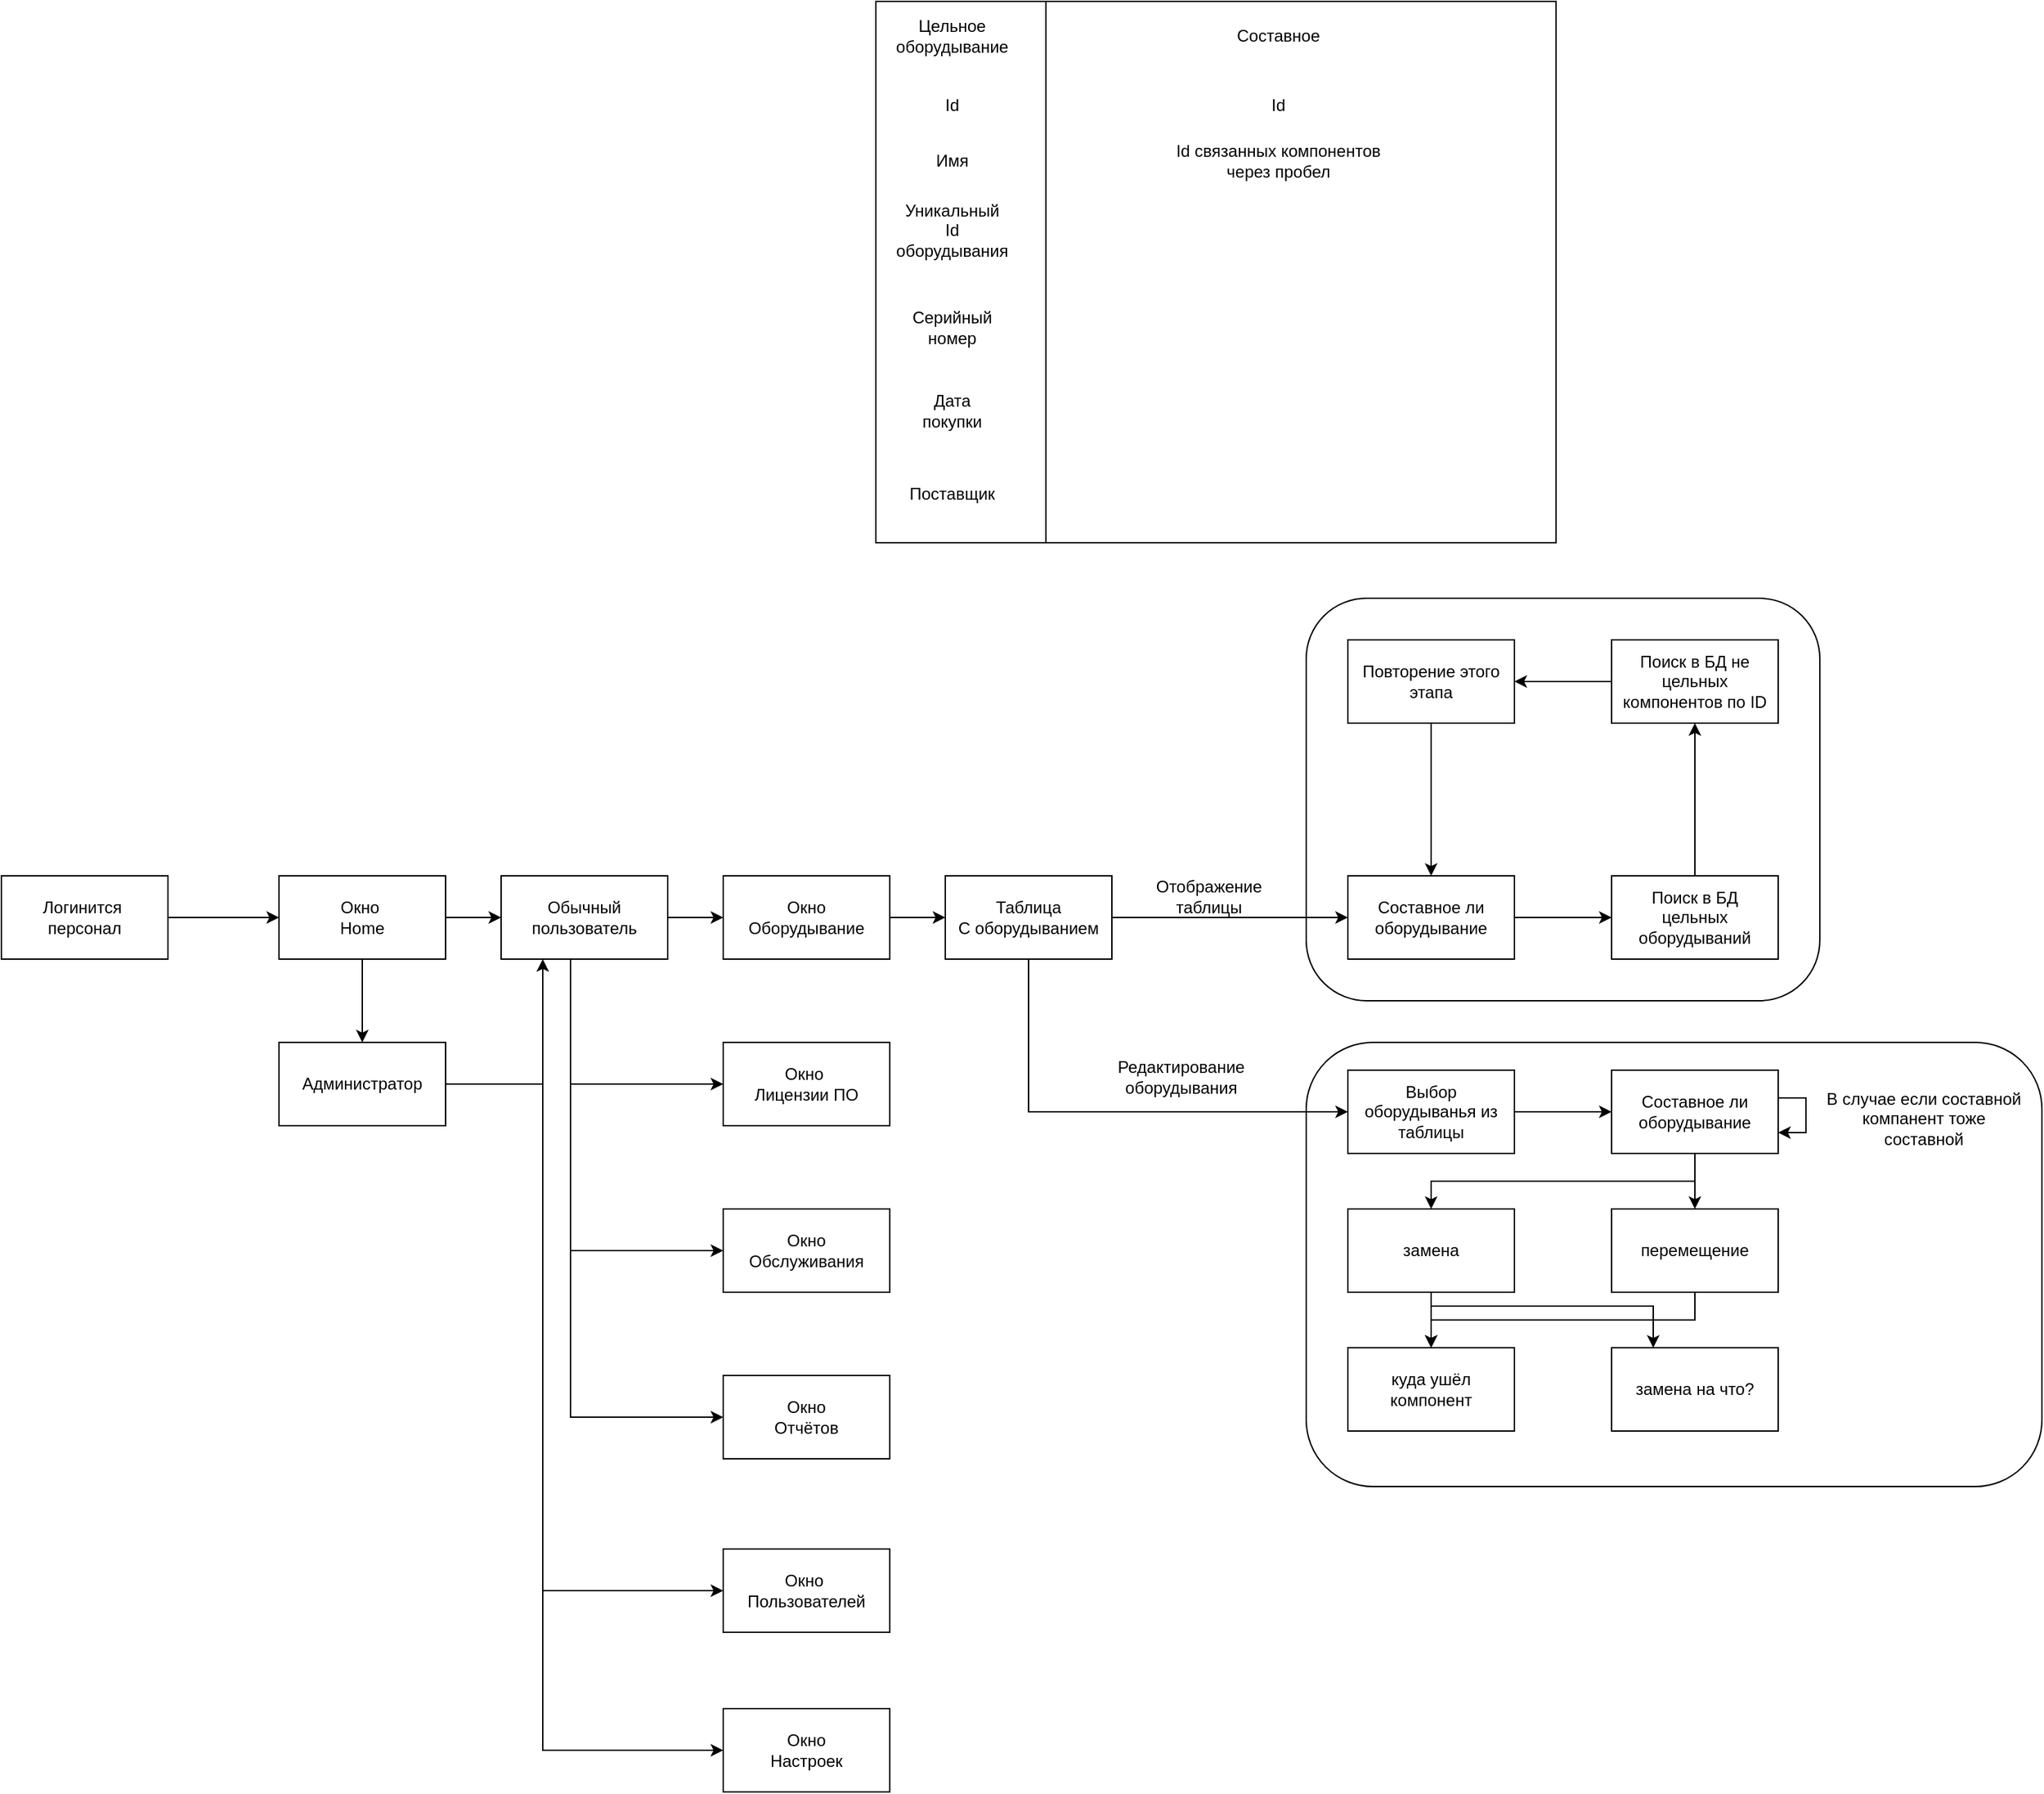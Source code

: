 <mxfile version="26.2.14">
  <diagram name="Страница — 1" id="xTnksoeDkbkGy9qwkQ83">
    <mxGraphModel dx="1042" dy="1749" grid="1" gridSize="10" guides="1" tooltips="1" connect="1" arrows="1" fold="1" page="1" pageScale="1" pageWidth="827" pageHeight="1169" math="0" shadow="0">
      <root>
        <mxCell id="0" />
        <mxCell id="1" parent="0" />
        <mxCell id="0FeiDIV4A2AakAv4v174-45" value="" style="rounded=1;whiteSpace=wrap;html=1;" vertex="1" parent="1">
          <mxGeometry x="980" y="160" width="530" height="320" as="geometry" />
        </mxCell>
        <mxCell id="0FeiDIV4A2AakAv4v174-43" value="" style="rounded=1;whiteSpace=wrap;html=1;" vertex="1" parent="1">
          <mxGeometry x="980" y="-160" width="370" height="290" as="geometry" />
        </mxCell>
        <mxCell id="0FeiDIV4A2AakAv4v174-3" style="edgeStyle=orthogonalEdgeStyle;rounded=0;orthogonalLoop=1;jettySize=auto;html=1;entryX=0;entryY=0.5;entryDx=0;entryDy=0;" edge="1" parent="1" source="0FeiDIV4A2AakAv4v174-1" target="0FeiDIV4A2AakAv4v174-2">
          <mxGeometry relative="1" as="geometry" />
        </mxCell>
        <mxCell id="0FeiDIV4A2AakAv4v174-1" value="Логинится&amp;nbsp;&lt;div&gt;персонал&lt;/div&gt;" style="rounded=0;whiteSpace=wrap;html=1;" vertex="1" parent="1">
          <mxGeometry x="40" y="40" width="120" height="60" as="geometry" />
        </mxCell>
        <mxCell id="0FeiDIV4A2AakAv4v174-16" style="edgeStyle=orthogonalEdgeStyle;rounded=0;orthogonalLoop=1;jettySize=auto;html=1;entryX=0;entryY=0.5;entryDx=0;entryDy=0;" edge="1" parent="1" source="0FeiDIV4A2AakAv4v174-2" target="0FeiDIV4A2AakAv4v174-15">
          <mxGeometry relative="1" as="geometry" />
        </mxCell>
        <mxCell id="0FeiDIV4A2AakAv4v174-21" style="edgeStyle=orthogonalEdgeStyle;rounded=0;orthogonalLoop=1;jettySize=auto;html=1;entryX=0.5;entryY=0;entryDx=0;entryDy=0;" edge="1" parent="1" source="0FeiDIV4A2AakAv4v174-2" target="0FeiDIV4A2AakAv4v174-13">
          <mxGeometry relative="1" as="geometry" />
        </mxCell>
        <mxCell id="0FeiDIV4A2AakAv4v174-2" value="Окно&amp;nbsp;&lt;div&gt;Home&lt;/div&gt;" style="rounded=0;whiteSpace=wrap;html=1;" vertex="1" parent="1">
          <mxGeometry x="240" y="40" width="120" height="60" as="geometry" />
        </mxCell>
        <mxCell id="0FeiDIV4A2AakAv4v174-28" style="edgeStyle=orthogonalEdgeStyle;rounded=0;orthogonalLoop=1;jettySize=auto;html=1;entryX=0;entryY=0.5;entryDx=0;entryDy=0;" edge="1" parent="1" source="0FeiDIV4A2AakAv4v174-4" target="0FeiDIV4A2AakAv4v174-27">
          <mxGeometry relative="1" as="geometry" />
        </mxCell>
        <mxCell id="0FeiDIV4A2AakAv4v174-4" value="Окно&lt;br&gt;Оборудывание" style="rounded=0;whiteSpace=wrap;html=1;" vertex="1" parent="1">
          <mxGeometry x="560" y="40" width="120" height="60" as="geometry" />
        </mxCell>
        <mxCell id="0FeiDIV4A2AakAv4v174-6" value="Окно&amp;nbsp;&lt;div&gt;Лицензии ПО&lt;/div&gt;" style="rounded=0;whiteSpace=wrap;html=1;" vertex="1" parent="1">
          <mxGeometry x="560" y="160" width="120" height="60" as="geometry" />
        </mxCell>
        <mxCell id="0FeiDIV4A2AakAv4v174-8" value="Окно&lt;div&gt;Обслуживания&lt;/div&gt;" style="rounded=0;whiteSpace=wrap;html=1;" vertex="1" parent="1">
          <mxGeometry x="560" y="280" width="120" height="60" as="geometry" />
        </mxCell>
        <mxCell id="0FeiDIV4A2AakAv4v174-11" value="Окно&lt;br&gt;Отчётов" style="rounded=0;whiteSpace=wrap;html=1;" vertex="1" parent="1">
          <mxGeometry x="560" y="400" width="120" height="60" as="geometry" />
        </mxCell>
        <mxCell id="0FeiDIV4A2AakAv4v174-22" style="edgeStyle=orthogonalEdgeStyle;rounded=0;orthogonalLoop=1;jettySize=auto;html=1;entryX=0.25;entryY=1;entryDx=0;entryDy=0;" edge="1" parent="1" source="0FeiDIV4A2AakAv4v174-13" target="0FeiDIV4A2AakAv4v174-15">
          <mxGeometry relative="1" as="geometry" />
        </mxCell>
        <mxCell id="0FeiDIV4A2AakAv4v174-24" style="edgeStyle=orthogonalEdgeStyle;rounded=0;orthogonalLoop=1;jettySize=auto;html=1;entryX=0;entryY=0.5;entryDx=0;entryDy=0;" edge="1" parent="1" source="0FeiDIV4A2AakAv4v174-13" target="0FeiDIV4A2AakAv4v174-23">
          <mxGeometry relative="1" as="geometry">
            <Array as="points">
              <mxPoint x="430" y="190" />
              <mxPoint x="430" y="555" />
            </Array>
          </mxGeometry>
        </mxCell>
        <mxCell id="0FeiDIV4A2AakAv4v174-26" style="edgeStyle=orthogonalEdgeStyle;rounded=0;orthogonalLoop=1;jettySize=auto;html=1;entryX=0;entryY=0.5;entryDx=0;entryDy=0;" edge="1" parent="1" source="0FeiDIV4A2AakAv4v174-13" target="0FeiDIV4A2AakAv4v174-25">
          <mxGeometry relative="1" as="geometry">
            <Array as="points">
              <mxPoint x="430" y="190" />
              <mxPoint x="430" y="670" />
            </Array>
          </mxGeometry>
        </mxCell>
        <mxCell id="0FeiDIV4A2AakAv4v174-13" value="Администратор" style="rounded=0;whiteSpace=wrap;html=1;" vertex="1" parent="1">
          <mxGeometry x="240" y="160" width="120" height="60" as="geometry" />
        </mxCell>
        <mxCell id="0FeiDIV4A2AakAv4v174-17" style="edgeStyle=orthogonalEdgeStyle;rounded=0;orthogonalLoop=1;jettySize=auto;html=1;entryX=0;entryY=0.5;entryDx=0;entryDy=0;" edge="1" parent="1" source="0FeiDIV4A2AakAv4v174-15" target="0FeiDIV4A2AakAv4v174-4">
          <mxGeometry relative="1" as="geometry" />
        </mxCell>
        <mxCell id="0FeiDIV4A2AakAv4v174-18" style="edgeStyle=orthogonalEdgeStyle;rounded=0;orthogonalLoop=1;jettySize=auto;html=1;entryX=0;entryY=0.5;entryDx=0;entryDy=0;" edge="1" parent="1" source="0FeiDIV4A2AakAv4v174-15" target="0FeiDIV4A2AakAv4v174-6">
          <mxGeometry relative="1" as="geometry">
            <Array as="points">
              <mxPoint x="450" y="190" />
            </Array>
          </mxGeometry>
        </mxCell>
        <mxCell id="0FeiDIV4A2AakAv4v174-19" style="edgeStyle=orthogonalEdgeStyle;rounded=0;orthogonalLoop=1;jettySize=auto;html=1;entryX=0;entryY=0.5;entryDx=0;entryDy=0;" edge="1" parent="1" source="0FeiDIV4A2AakAv4v174-15" target="0FeiDIV4A2AakAv4v174-8">
          <mxGeometry relative="1" as="geometry">
            <Array as="points">
              <mxPoint x="450" y="310" />
            </Array>
          </mxGeometry>
        </mxCell>
        <mxCell id="0FeiDIV4A2AakAv4v174-20" style="edgeStyle=orthogonalEdgeStyle;rounded=0;orthogonalLoop=1;jettySize=auto;html=1;entryX=0;entryY=0.5;entryDx=0;entryDy=0;" edge="1" parent="1" source="0FeiDIV4A2AakAv4v174-15" target="0FeiDIV4A2AakAv4v174-11">
          <mxGeometry relative="1" as="geometry">
            <Array as="points">
              <mxPoint x="450" y="430" />
            </Array>
          </mxGeometry>
        </mxCell>
        <mxCell id="0FeiDIV4A2AakAv4v174-15" value="Обычный пользователь" style="rounded=0;whiteSpace=wrap;html=1;" vertex="1" parent="1">
          <mxGeometry x="400" y="40" width="120" height="60" as="geometry" />
        </mxCell>
        <mxCell id="0FeiDIV4A2AakAv4v174-23" value="Окно&amp;nbsp;&lt;div&gt;Пользователей&lt;/div&gt;" style="rounded=0;whiteSpace=wrap;html=1;" vertex="1" parent="1">
          <mxGeometry x="560" y="525" width="120" height="60" as="geometry" />
        </mxCell>
        <mxCell id="0FeiDIV4A2AakAv4v174-25" value="Окно &lt;br&gt;Настроек" style="rounded=0;whiteSpace=wrap;html=1;" vertex="1" parent="1">
          <mxGeometry x="560" y="640" width="120" height="60" as="geometry" />
        </mxCell>
        <mxCell id="0FeiDIV4A2AakAv4v174-30" style="edgeStyle=orthogonalEdgeStyle;rounded=0;orthogonalLoop=1;jettySize=auto;html=1;" edge="1" parent="1" source="0FeiDIV4A2AakAv4v174-27" target="0FeiDIV4A2AakAv4v174-29">
          <mxGeometry relative="1" as="geometry" />
        </mxCell>
        <mxCell id="0FeiDIV4A2AakAv4v174-47" style="edgeStyle=orthogonalEdgeStyle;rounded=0;orthogonalLoop=1;jettySize=auto;html=1;entryX=0;entryY=0.5;entryDx=0;entryDy=0;" edge="1" parent="1" source="0FeiDIV4A2AakAv4v174-27" target="0FeiDIV4A2AakAv4v174-46">
          <mxGeometry relative="1" as="geometry">
            <Array as="points">
              <mxPoint x="780" y="210" />
            </Array>
          </mxGeometry>
        </mxCell>
        <mxCell id="0FeiDIV4A2AakAv4v174-27" value="Таблица&lt;div&gt;С оборудыванием&lt;/div&gt;" style="rounded=0;whiteSpace=wrap;html=1;" vertex="1" parent="1">
          <mxGeometry x="720" y="40" width="120" height="60" as="geometry" />
        </mxCell>
        <mxCell id="0FeiDIV4A2AakAv4v174-32" style="edgeStyle=orthogonalEdgeStyle;rounded=0;orthogonalLoop=1;jettySize=auto;html=1;entryX=0;entryY=0.5;entryDx=0;entryDy=0;" edge="1" parent="1" source="0FeiDIV4A2AakAv4v174-29" target="0FeiDIV4A2AakAv4v174-31">
          <mxGeometry relative="1" as="geometry" />
        </mxCell>
        <mxCell id="0FeiDIV4A2AakAv4v174-34" style="edgeStyle=orthogonalEdgeStyle;rounded=0;orthogonalLoop=1;jettySize=auto;html=1;entryX=0.5;entryY=1;entryDx=0;entryDy=0;" edge="1" parent="1" source="0FeiDIV4A2AakAv4v174-29" target="0FeiDIV4A2AakAv4v174-33">
          <mxGeometry relative="1" as="geometry" />
        </mxCell>
        <mxCell id="0FeiDIV4A2AakAv4v174-29" value="Составное ли оборудывание" style="rounded=0;whiteSpace=wrap;html=1;" vertex="1" parent="1">
          <mxGeometry x="1010" y="40" width="120" height="60" as="geometry" />
        </mxCell>
        <mxCell id="0FeiDIV4A2AakAv4v174-31" value="Поиск в БД&lt;div&gt;цельных оборудываний&lt;/div&gt;" style="rounded=0;whiteSpace=wrap;html=1;" vertex="1" parent="1">
          <mxGeometry x="1200" y="40" width="120" height="60" as="geometry" />
        </mxCell>
        <mxCell id="0FeiDIV4A2AakAv4v174-41" style="edgeStyle=orthogonalEdgeStyle;rounded=0;orthogonalLoop=1;jettySize=auto;html=1;entryX=1;entryY=0.5;entryDx=0;entryDy=0;" edge="1" parent="1" source="0FeiDIV4A2AakAv4v174-33" target="0FeiDIV4A2AakAv4v174-35">
          <mxGeometry relative="1" as="geometry" />
        </mxCell>
        <mxCell id="0FeiDIV4A2AakAv4v174-33" value="Поиск в БД не цельных компонентов по ID" style="rounded=0;whiteSpace=wrap;html=1;" vertex="1" parent="1">
          <mxGeometry x="1200" y="-130" width="120" height="60" as="geometry" />
        </mxCell>
        <mxCell id="0FeiDIV4A2AakAv4v174-42" style="edgeStyle=orthogonalEdgeStyle;rounded=0;orthogonalLoop=1;jettySize=auto;html=1;entryX=0.5;entryY=0;entryDx=0;entryDy=0;" edge="1" parent="1" source="0FeiDIV4A2AakAv4v174-35" target="0FeiDIV4A2AakAv4v174-29">
          <mxGeometry relative="1" as="geometry" />
        </mxCell>
        <mxCell id="0FeiDIV4A2AakAv4v174-35" value="Повторение этого этапа" style="rounded=0;whiteSpace=wrap;html=1;" vertex="1" parent="1">
          <mxGeometry x="1010" y="-130" width="120" height="60" as="geometry" />
        </mxCell>
        <mxCell id="0FeiDIV4A2AakAv4v174-44" value="Отображение таблицы" style="text;html=1;align=center;verticalAlign=middle;whiteSpace=wrap;rounded=0;" vertex="1" parent="1">
          <mxGeometry x="880" y="40" width="60" height="30" as="geometry" />
        </mxCell>
        <mxCell id="0FeiDIV4A2AakAv4v174-50" style="edgeStyle=orthogonalEdgeStyle;rounded=0;orthogonalLoop=1;jettySize=auto;html=1;entryX=0;entryY=0.5;entryDx=0;entryDy=0;" edge="1" parent="1" source="0FeiDIV4A2AakAv4v174-46" target="0FeiDIV4A2AakAv4v174-49">
          <mxGeometry relative="1" as="geometry" />
        </mxCell>
        <mxCell id="0FeiDIV4A2AakAv4v174-46" value="Выбор оборудыванья из таблицы" style="rounded=0;whiteSpace=wrap;html=1;" vertex="1" parent="1">
          <mxGeometry x="1010" y="180" width="120" height="60" as="geometry" />
        </mxCell>
        <mxCell id="0FeiDIV4A2AakAv4v174-48" value="Редактирование оборудывания" style="text;html=1;align=center;verticalAlign=middle;whiteSpace=wrap;rounded=0;" vertex="1" parent="1">
          <mxGeometry x="860" y="170" width="60" height="30" as="geometry" />
        </mxCell>
        <mxCell id="0FeiDIV4A2AakAv4v174-52" style="edgeStyle=orthogonalEdgeStyle;rounded=0;orthogonalLoop=1;jettySize=auto;html=1;" edge="1" parent="1" source="0FeiDIV4A2AakAv4v174-49" target="0FeiDIV4A2AakAv4v174-51">
          <mxGeometry relative="1" as="geometry" />
        </mxCell>
        <mxCell id="0FeiDIV4A2AakAv4v174-54" style="edgeStyle=orthogonalEdgeStyle;rounded=0;orthogonalLoop=1;jettySize=auto;html=1;entryX=0.5;entryY=0;entryDx=0;entryDy=0;" edge="1" parent="1" source="0FeiDIV4A2AakAv4v174-49" target="0FeiDIV4A2AakAv4v174-53">
          <mxGeometry relative="1" as="geometry">
            <Array as="points">
              <mxPoint x="1260" y="260" />
              <mxPoint x="1070" y="260" />
            </Array>
          </mxGeometry>
        </mxCell>
        <mxCell id="0FeiDIV4A2AakAv4v174-49" value="Составное ли оборудывание" style="rounded=0;whiteSpace=wrap;html=1;" vertex="1" parent="1">
          <mxGeometry x="1200" y="180" width="120" height="60" as="geometry" />
        </mxCell>
        <mxCell id="0FeiDIV4A2AakAv4v174-57" style="edgeStyle=orthogonalEdgeStyle;rounded=0;orthogonalLoop=1;jettySize=auto;html=1;entryX=0.5;entryY=0;entryDx=0;entryDy=0;" edge="1" parent="1" source="0FeiDIV4A2AakAv4v174-51" target="0FeiDIV4A2AakAv4v174-55">
          <mxGeometry relative="1" as="geometry">
            <Array as="points">
              <mxPoint x="1260" y="360" />
              <mxPoint x="1070" y="360" />
            </Array>
          </mxGeometry>
        </mxCell>
        <mxCell id="0FeiDIV4A2AakAv4v174-51" value="перемещение" style="rounded=0;whiteSpace=wrap;html=1;" vertex="1" parent="1">
          <mxGeometry x="1200" y="280" width="120" height="60" as="geometry" />
        </mxCell>
        <mxCell id="0FeiDIV4A2AakAv4v174-56" style="edgeStyle=orthogonalEdgeStyle;rounded=0;orthogonalLoop=1;jettySize=auto;html=1;entryX=0.5;entryY=0;entryDx=0;entryDy=0;" edge="1" parent="1" source="0FeiDIV4A2AakAv4v174-53" target="0FeiDIV4A2AakAv4v174-55">
          <mxGeometry relative="1" as="geometry" />
        </mxCell>
        <mxCell id="0FeiDIV4A2AakAv4v174-61" style="edgeStyle=orthogonalEdgeStyle;rounded=0;orthogonalLoop=1;jettySize=auto;html=1;entryX=0.25;entryY=0;entryDx=0;entryDy=0;" edge="1" parent="1" source="0FeiDIV4A2AakAv4v174-53" target="0FeiDIV4A2AakAv4v174-58">
          <mxGeometry relative="1" as="geometry">
            <Array as="points">
              <mxPoint x="1070" y="350" />
              <mxPoint x="1230" y="350" />
            </Array>
          </mxGeometry>
        </mxCell>
        <mxCell id="0FeiDIV4A2AakAv4v174-53" value="замена" style="rounded=0;whiteSpace=wrap;html=1;" vertex="1" parent="1">
          <mxGeometry x="1010" y="280" width="120" height="60" as="geometry" />
        </mxCell>
        <mxCell id="0FeiDIV4A2AakAv4v174-55" value="куда ушёл компонент" style="rounded=0;whiteSpace=wrap;html=1;" vertex="1" parent="1">
          <mxGeometry x="1010" y="380" width="120" height="60" as="geometry" />
        </mxCell>
        <mxCell id="0FeiDIV4A2AakAv4v174-58" value="замена на что?" style="rounded=0;whiteSpace=wrap;html=1;" vertex="1" parent="1">
          <mxGeometry x="1200" y="380" width="120" height="60" as="geometry" />
        </mxCell>
        <mxCell id="0FeiDIV4A2AakAv4v174-63" style="edgeStyle=orthogonalEdgeStyle;rounded=0;orthogonalLoop=1;jettySize=auto;html=1;entryX=1;entryY=0.75;entryDx=0;entryDy=0;" edge="1" parent="1" source="0FeiDIV4A2AakAv4v174-49" target="0FeiDIV4A2AakAv4v174-49">
          <mxGeometry relative="1" as="geometry">
            <Array as="points">
              <mxPoint x="1340" y="200" />
              <mxPoint x="1340" y="225" />
            </Array>
          </mxGeometry>
        </mxCell>
        <mxCell id="0FeiDIV4A2AakAv4v174-64" value="В случае если составной компанент тоже составной" style="text;html=1;align=center;verticalAlign=middle;whiteSpace=wrap;rounded=0;" vertex="1" parent="1">
          <mxGeometry x="1350" y="200" width="150" height="30" as="geometry" />
        </mxCell>
        <mxCell id="0FeiDIV4A2AakAv4v174-68" value="" style="rounded=0;whiteSpace=wrap;html=1;" vertex="1" parent="1">
          <mxGeometry x="670" y="-590" width="490" height="390" as="geometry" />
        </mxCell>
        <mxCell id="0FeiDIV4A2AakAv4v174-69" value="Цельное оборудывание" style="text;html=1;align=center;verticalAlign=middle;whiteSpace=wrap;rounded=0;" vertex="1" parent="1">
          <mxGeometry x="680" y="-580" width="90" height="30" as="geometry" />
        </mxCell>
        <mxCell id="0FeiDIV4A2AakAv4v174-70" value="" style="endArrow=none;html=1;rounded=0;exitX=0.25;exitY=1;exitDx=0;exitDy=0;entryX=0.25;entryY=0;entryDx=0;entryDy=0;" edge="1" parent="1" source="0FeiDIV4A2AakAv4v174-68" target="0FeiDIV4A2AakAv4v174-68">
          <mxGeometry width="50" height="50" relative="1" as="geometry">
            <mxPoint x="870" y="-480" as="sourcePoint" />
            <mxPoint x="920" y="-530" as="targetPoint" />
          </mxGeometry>
        </mxCell>
        <mxCell id="0FeiDIV4A2AakAv4v174-71" value="Id" style="text;html=1;align=center;verticalAlign=middle;whiteSpace=wrap;rounded=0;" vertex="1" parent="1">
          <mxGeometry x="695" y="-530" width="60" height="30" as="geometry" />
        </mxCell>
        <mxCell id="0FeiDIV4A2AakAv4v174-72" value="Имя" style="text;html=1;align=center;verticalAlign=middle;whiteSpace=wrap;rounded=0;" vertex="1" parent="1">
          <mxGeometry x="695" y="-490" width="60" height="30" as="geometry" />
        </mxCell>
        <mxCell id="0FeiDIV4A2AakAv4v174-73" value="Уникальный Id оборудывания" style="text;html=1;align=center;verticalAlign=middle;whiteSpace=wrap;rounded=0;" vertex="1" parent="1">
          <mxGeometry x="695" y="-440" width="60" height="30" as="geometry" />
        </mxCell>
        <mxCell id="0FeiDIV4A2AakAv4v174-74" value="Серийный номер" style="text;html=1;align=center;verticalAlign=middle;whiteSpace=wrap;rounded=0;" vertex="1" parent="1">
          <mxGeometry x="695" y="-370" width="60" height="30" as="geometry" />
        </mxCell>
        <mxCell id="0FeiDIV4A2AakAv4v174-75" value="Дата покупки" style="text;html=1;align=center;verticalAlign=middle;whiteSpace=wrap;rounded=0;" vertex="1" parent="1">
          <mxGeometry x="695" y="-310" width="60" height="30" as="geometry" />
        </mxCell>
        <mxCell id="0FeiDIV4A2AakAv4v174-76" value="Поставщик" style="text;html=1;align=center;verticalAlign=middle;whiteSpace=wrap;rounded=0;" vertex="1" parent="1">
          <mxGeometry x="695" y="-250" width="60" height="30" as="geometry" />
        </mxCell>
        <mxCell id="0FeiDIV4A2AakAv4v174-77" value="Составное" style="text;html=1;align=center;verticalAlign=middle;whiteSpace=wrap;rounded=0;" vertex="1" parent="1">
          <mxGeometry x="930" y="-580" width="60" height="30" as="geometry" />
        </mxCell>
        <mxCell id="0FeiDIV4A2AakAv4v174-78" value="Id" style="text;html=1;align=center;verticalAlign=middle;whiteSpace=wrap;rounded=0;" vertex="1" parent="1">
          <mxGeometry x="930" y="-530" width="60" height="30" as="geometry" />
        </mxCell>
        <mxCell id="0FeiDIV4A2AakAv4v174-80" value="Id связанных компонентов через пробел" style="text;html=1;align=center;verticalAlign=middle;whiteSpace=wrap;rounded=0;" vertex="1" parent="1">
          <mxGeometry x="875" y="-490" width="170" height="30" as="geometry" />
        </mxCell>
      </root>
    </mxGraphModel>
  </diagram>
</mxfile>
